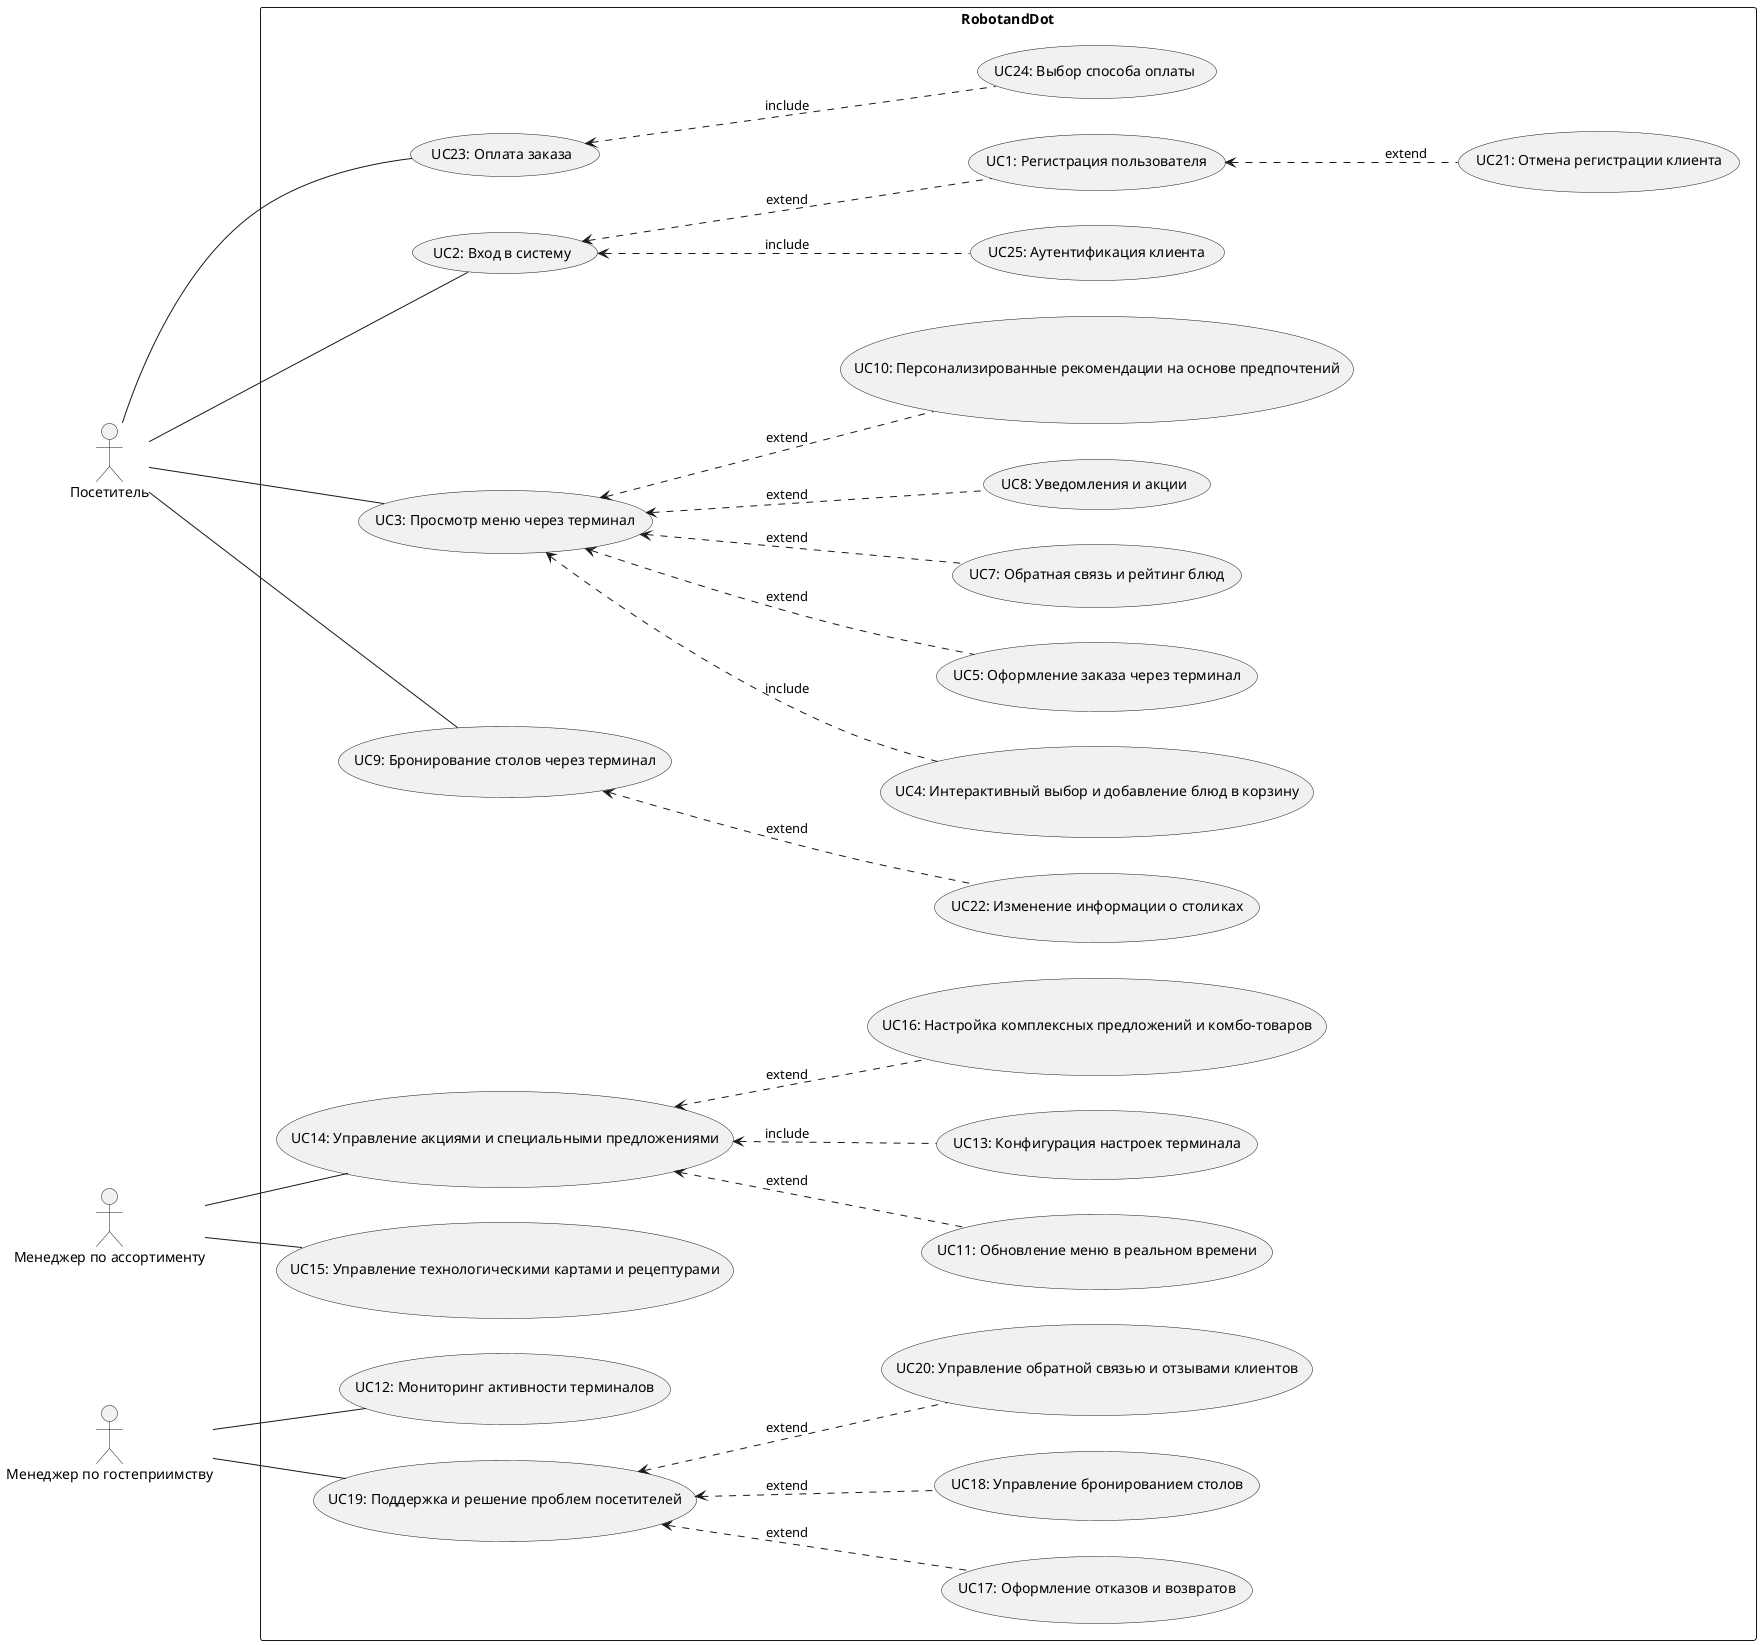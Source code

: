 @startuml
left to right direction
' skinparam Linetype ortho

actor "Посетитель" as ul
actor "Менеджер по ассортименту" as manager
actor "Менеджер по гостеприимству" as hosp

rectangle "RobotandDot" {
    ' Посетитель
    usecase (UC1: Регистрация пользователя) as UC1
    usecase (UC21: Отмена регистрации клиента) as UC21
    usecase (UC2: Вход в систему) as UC2
    usecase (UC3: Просмотр меню через терминал) as UC3
    usecase (UC4: Интерактивный выбор и добавление блюд в корзину) as UC4
    usecase (UC5: Оформление заказа через терминал) as UC5
    usecase (UC7: Обратная связь и рейтинг блюд) as UC7
    usecase (UC8: Уведомления и акции) as UC8
    usecase (UC9: Бронирование столов через терминал) as UC9
    usecase (UC10: Персонализированные рекомендации на основе предпочтений) as UC10
    usecase (UC22: Изменение информации о столиках) as UC22
usecase (UC23: Оплата заказа) as UC23
usecase (UC24: Выбор способа оплаты) as UC24
usecase (UC25: Аутентификация клиента) as UC25



    ' Менеджер по гостеприимству
    usecase (UC12: Мониторинг активности терминалов) as UC12
    usecase (UC17: Оформление отказов и возвратов) as UC17
    usecase (UC18: Управление бронированием столов) as UC18
    usecase (UC19: Поддержка и решение проблем посетителей) as UC19
    usecase (UC20: Управление обратной связью и отзывами клиентов) as UC20

    ' Менеджер по ассортименту
    usecase (UC11: Обновление меню в реальном времени) as UC11
    usecase (UC13: Конфигурация настроек терминала) as UC13
    usecase (UC14: Управление акциями и специальными предложениями) as UC14
    usecase (UC15: Управление технологическими картами и рецептурами) as UC15
    usecase (UC16: Настройка комплексных предложений и комбо-товаров) as UC16
}

ul -- UC2
ul -- UC3
ul -- UC9
ul – UC23

UC2<.. UC1 : extend
UC2 <.. UC25 : include
UC1 <.. UC21 : extend
UC3 <.. UC4 : include
UC3 <.. UC5 : extend
UC3 <.. UC7 : extend
UC3 <.. UC8 : extend
UC3 <.. UC10 : extend
UC9 <.. UC22 : extend
UC23 <.. UC24: include

hosp -- UC12
hosp -- UC19

UC19 <.. UC17 : extend
UC19 <.. UC18 : extend
UC19 <.. UC20 : extend

manager -- UC14
manager -- UC15

UC14 <.. UC16 : extend
UC14 <.. UC11 : extend
UC14 <.. UC13 : include

@enduml
